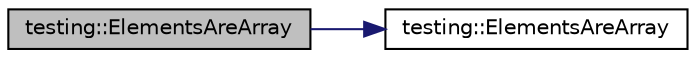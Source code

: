 digraph "testing::ElementsAreArray"
{
  edge [fontname="Helvetica",fontsize="10",labelfontname="Helvetica",labelfontsize="10"];
  node [fontname="Helvetica",fontsize="10",shape=record];
  rankdir="LR";
  Node535 [label="testing::ElementsAreArray",height=0.2,width=0.4,color="black", fillcolor="grey75", style="filled", fontcolor="black"];
  Node535 -> Node536 [color="midnightblue",fontsize="10",style="solid",fontname="Helvetica"];
  Node536 [label="testing::ElementsAreArray",height=0.2,width=0.4,color="black", fillcolor="white", style="filled",URL="$d0/d75/namespacetesting.html#ae2eee06e7ddbf5f5372fd24372e9703f"];
}
